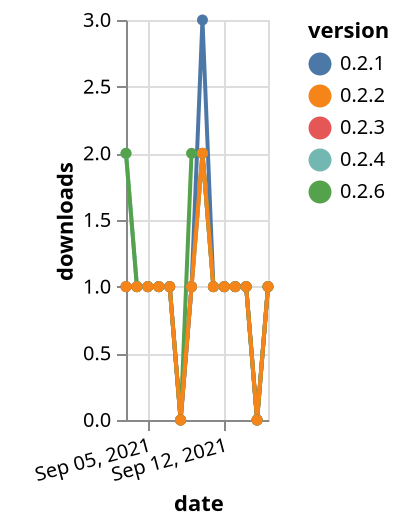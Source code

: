 {"$schema": "https://vega.github.io/schema/vega-lite/v5.json", "description": "A simple bar chart with embedded data.", "data": {"values": [{"date": "2021-09-03", "total": 138, "delta": 1, "version": "0.2.3"}, {"date": "2021-09-04", "total": 139, "delta": 1, "version": "0.2.3"}, {"date": "2021-09-05", "total": 140, "delta": 1, "version": "0.2.3"}, {"date": "2021-09-06", "total": 141, "delta": 1, "version": "0.2.3"}, {"date": "2021-09-07", "total": 142, "delta": 1, "version": "0.2.3"}, {"date": "2021-09-08", "total": 142, "delta": 0, "version": "0.2.3"}, {"date": "2021-09-09", "total": 143, "delta": 1, "version": "0.2.3"}, {"date": "2021-09-10", "total": 145, "delta": 2, "version": "0.2.3"}, {"date": "2021-09-11", "total": 146, "delta": 1, "version": "0.2.3"}, {"date": "2021-09-12", "total": 147, "delta": 1, "version": "0.2.3"}, {"date": "2021-09-13", "total": 148, "delta": 1, "version": "0.2.3"}, {"date": "2021-09-14", "total": 149, "delta": 1, "version": "0.2.3"}, {"date": "2021-09-15", "total": 149, "delta": 0, "version": "0.2.3"}, {"date": "2021-09-16", "total": 150, "delta": 1, "version": "0.2.3"}, {"date": "2021-09-03", "total": 132, "delta": 2, "version": "0.2.4"}, {"date": "2021-09-04", "total": 133, "delta": 1, "version": "0.2.4"}, {"date": "2021-09-05", "total": 134, "delta": 1, "version": "0.2.4"}, {"date": "2021-09-06", "total": 135, "delta": 1, "version": "0.2.4"}, {"date": "2021-09-07", "total": 136, "delta": 1, "version": "0.2.4"}, {"date": "2021-09-08", "total": 136, "delta": 0, "version": "0.2.4"}, {"date": "2021-09-09", "total": 137, "delta": 1, "version": "0.2.4"}, {"date": "2021-09-10", "total": 139, "delta": 2, "version": "0.2.4"}, {"date": "2021-09-11", "total": 140, "delta": 1, "version": "0.2.4"}, {"date": "2021-09-12", "total": 141, "delta": 1, "version": "0.2.4"}, {"date": "2021-09-13", "total": 142, "delta": 1, "version": "0.2.4"}, {"date": "2021-09-14", "total": 143, "delta": 1, "version": "0.2.4"}, {"date": "2021-09-15", "total": 143, "delta": 0, "version": "0.2.4"}, {"date": "2021-09-16", "total": 144, "delta": 1, "version": "0.2.4"}, {"date": "2021-09-03", "total": 186, "delta": 1, "version": "0.2.1"}, {"date": "2021-09-04", "total": 187, "delta": 1, "version": "0.2.1"}, {"date": "2021-09-05", "total": 188, "delta": 1, "version": "0.2.1"}, {"date": "2021-09-06", "total": 189, "delta": 1, "version": "0.2.1"}, {"date": "2021-09-07", "total": 190, "delta": 1, "version": "0.2.1"}, {"date": "2021-09-08", "total": 190, "delta": 0, "version": "0.2.1"}, {"date": "2021-09-09", "total": 191, "delta": 1, "version": "0.2.1"}, {"date": "2021-09-10", "total": 194, "delta": 3, "version": "0.2.1"}, {"date": "2021-09-11", "total": 195, "delta": 1, "version": "0.2.1"}, {"date": "2021-09-12", "total": 196, "delta": 1, "version": "0.2.1"}, {"date": "2021-09-13", "total": 197, "delta": 1, "version": "0.2.1"}, {"date": "2021-09-14", "total": 198, "delta": 1, "version": "0.2.1"}, {"date": "2021-09-15", "total": 198, "delta": 0, "version": "0.2.1"}, {"date": "2021-09-16", "total": 199, "delta": 1, "version": "0.2.1"}, {"date": "2021-09-03", "total": 49, "delta": 2, "version": "0.2.6"}, {"date": "2021-09-04", "total": 50, "delta": 1, "version": "0.2.6"}, {"date": "2021-09-05", "total": 51, "delta": 1, "version": "0.2.6"}, {"date": "2021-09-06", "total": 52, "delta": 1, "version": "0.2.6"}, {"date": "2021-09-07", "total": 53, "delta": 1, "version": "0.2.6"}, {"date": "2021-09-08", "total": 53, "delta": 0, "version": "0.2.6"}, {"date": "2021-09-09", "total": 55, "delta": 2, "version": "0.2.6"}, {"date": "2021-09-10", "total": 57, "delta": 2, "version": "0.2.6"}, {"date": "2021-09-11", "total": 58, "delta": 1, "version": "0.2.6"}, {"date": "2021-09-12", "total": 59, "delta": 1, "version": "0.2.6"}, {"date": "2021-09-13", "total": 60, "delta": 1, "version": "0.2.6"}, {"date": "2021-09-14", "total": 61, "delta": 1, "version": "0.2.6"}, {"date": "2021-09-15", "total": 61, "delta": 0, "version": "0.2.6"}, {"date": "2021-09-16", "total": 62, "delta": 1, "version": "0.2.6"}, {"date": "2021-09-03", "total": 136, "delta": 1, "version": "0.2.2"}, {"date": "2021-09-04", "total": 137, "delta": 1, "version": "0.2.2"}, {"date": "2021-09-05", "total": 138, "delta": 1, "version": "0.2.2"}, {"date": "2021-09-06", "total": 139, "delta": 1, "version": "0.2.2"}, {"date": "2021-09-07", "total": 140, "delta": 1, "version": "0.2.2"}, {"date": "2021-09-08", "total": 140, "delta": 0, "version": "0.2.2"}, {"date": "2021-09-09", "total": 141, "delta": 1, "version": "0.2.2"}, {"date": "2021-09-10", "total": 143, "delta": 2, "version": "0.2.2"}, {"date": "2021-09-11", "total": 144, "delta": 1, "version": "0.2.2"}, {"date": "2021-09-12", "total": 145, "delta": 1, "version": "0.2.2"}, {"date": "2021-09-13", "total": 146, "delta": 1, "version": "0.2.2"}, {"date": "2021-09-14", "total": 147, "delta": 1, "version": "0.2.2"}, {"date": "2021-09-15", "total": 147, "delta": 0, "version": "0.2.2"}, {"date": "2021-09-16", "total": 148, "delta": 1, "version": "0.2.2"}]}, "width": "container", "mark": {"type": "line", "point": {"filled": true}}, "encoding": {"x": {"field": "date", "type": "temporal", "timeUnit": "yearmonthdate", "title": "date", "axis": {"labelAngle": -15}}, "y": {"field": "delta", "type": "quantitative", "title": "downloads"}, "color": {"field": "version", "type": "nominal"}, "tooltip": {"field": "delta"}}}